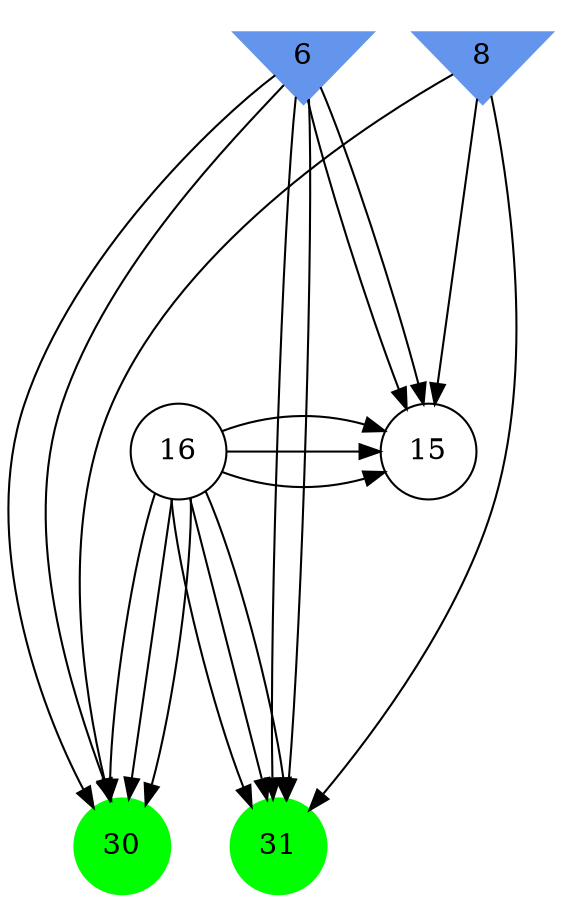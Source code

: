 digraph brain {
	ranksep=2.0;
	6 [shape=invtriangle,style=filled,color=cornflowerblue];
	8 [shape=invtriangle,style=filled,color=cornflowerblue];
	15 [shape=circle,color=black];
	16 [shape=circle,color=black];
	30 [shape=circle,style=filled,color=green];
	31 [shape=circle,style=filled,color=green];
	8	->	30;
	8	->	15;
	8	->	31;
	6	->	30;
	6	->	15;
	6	->	31;
	16	->	30;
	16	->	15;
	16	->	31;
	16	->	30;
	16	->	15;
	16	->	31;
	6	->	30;
	6	->	15;
	6	->	31;
	16	->	30;
	16	->	15;
	16	->	31;
	{ rank=same; 6; 8; }
	{ rank=same; 15; 16; }
	{ rank=same; 30; 31; }
}
